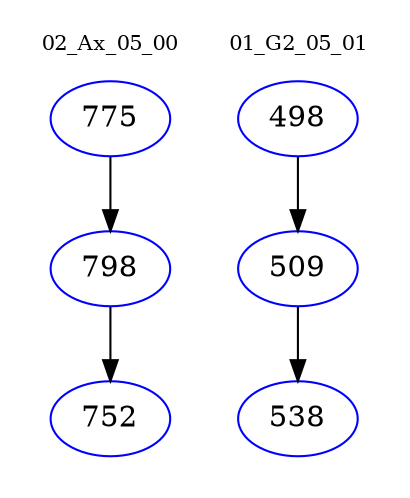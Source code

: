digraph{
subgraph cluster_0 {
color = white
label = "02_Ax_05_00";
fontsize=10;
T0_775 [label="775", color="blue"]
T0_775 -> T0_798 [color="black"]
T0_798 [label="798", color="blue"]
T0_798 -> T0_752 [color="black"]
T0_752 [label="752", color="blue"]
}
subgraph cluster_1 {
color = white
label = "01_G2_05_01";
fontsize=10;
T1_498 [label="498", color="blue"]
T1_498 -> T1_509 [color="black"]
T1_509 [label="509", color="blue"]
T1_509 -> T1_538 [color="black"]
T1_538 [label="538", color="blue"]
}
}
